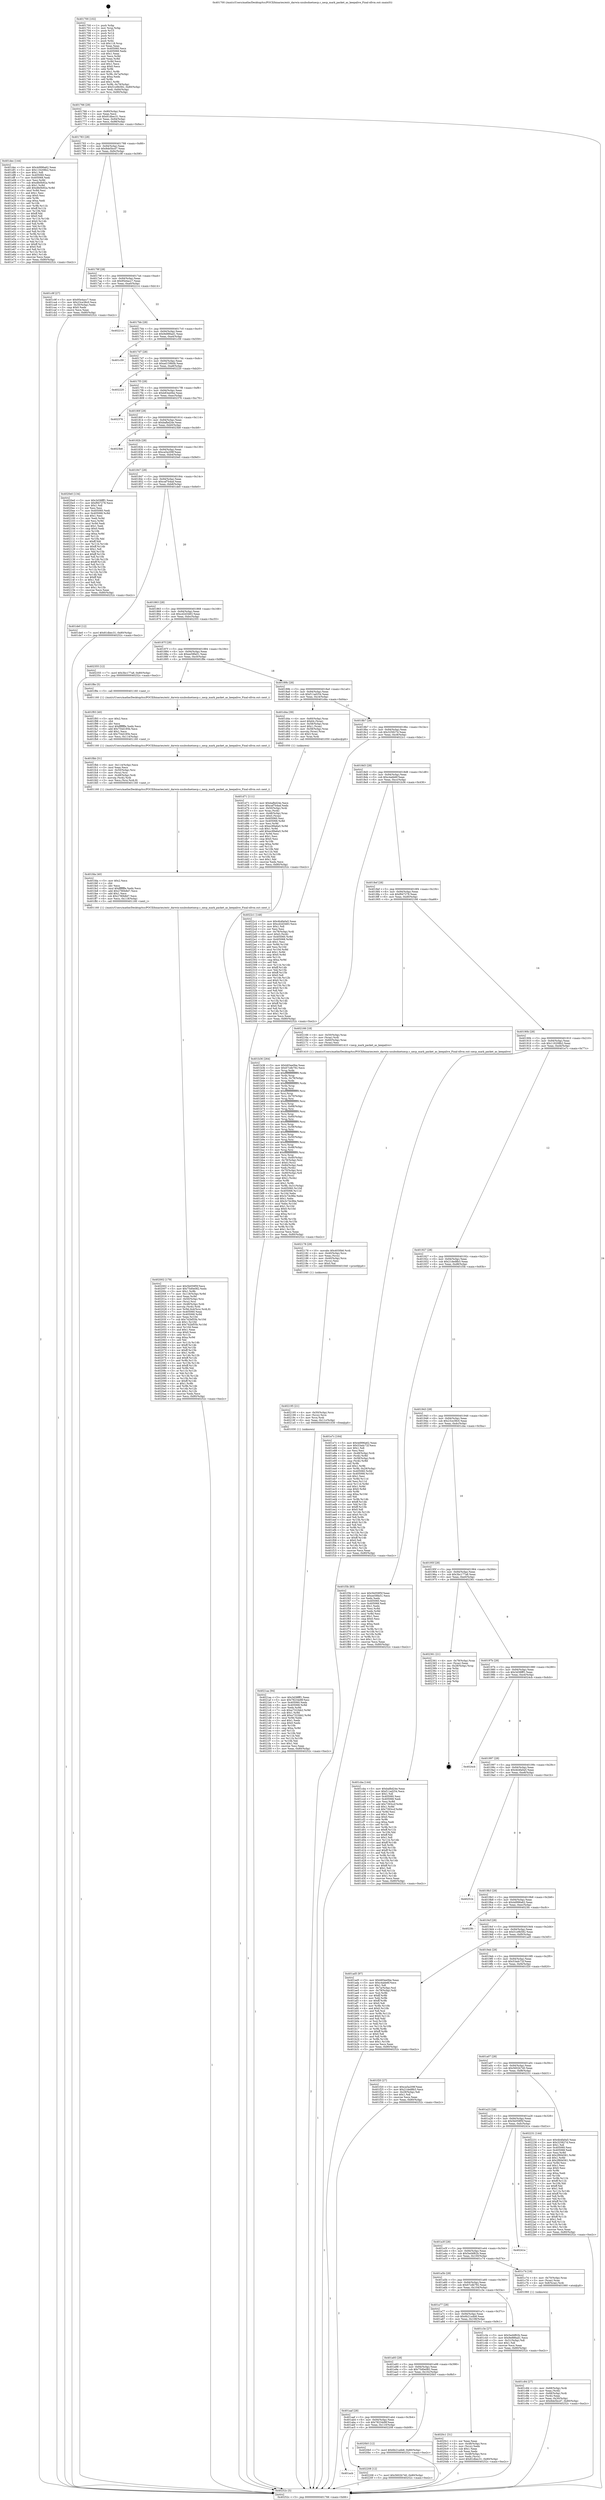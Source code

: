 digraph "0x401700" {
  label = "0x401700 (/mnt/c/Users/mathe/Desktop/tcc/POCII/binaries/extr_darwin-xnubsdnetnecp.c_necp_mark_packet_as_keepalive_Final-ollvm.out::main(0))"
  labelloc = "t"
  node[shape=record]

  Entry [label="",width=0.3,height=0.3,shape=circle,fillcolor=black,style=filled]
  "0x401766" [label="{
     0x401766 [29]\l
     | [instrs]\l
     &nbsp;&nbsp;0x401766 \<+3\>: mov -0x80(%rbp),%eax\l
     &nbsp;&nbsp;0x401769 \<+2\>: mov %eax,%ecx\l
     &nbsp;&nbsp;0x40176b \<+6\>: sub $0x81dbec31,%ecx\l
     &nbsp;&nbsp;0x401771 \<+6\>: mov %eax,-0x94(%rbp)\l
     &nbsp;&nbsp;0x401777 \<+6\>: mov %ecx,-0x98(%rbp)\l
     &nbsp;&nbsp;0x40177d \<+6\>: je 0000000000401dec \<main+0x6ec\>\l
  }"]
  "0x401dec" [label="{
     0x401dec [144]\l
     | [instrs]\l
     &nbsp;&nbsp;0x401dec \<+5\>: mov $0x4d996a62,%eax\l
     &nbsp;&nbsp;0x401df1 \<+5\>: mov $0x116208b2,%ecx\l
     &nbsp;&nbsp;0x401df6 \<+2\>: mov $0x1,%dl\l
     &nbsp;&nbsp;0x401df8 \<+7\>: mov 0x405060,%esi\l
     &nbsp;&nbsp;0x401dff \<+7\>: mov 0x405068,%edi\l
     &nbsp;&nbsp;0x401e06 \<+3\>: mov %esi,%r8d\l
     &nbsp;&nbsp;0x401e09 \<+7\>: sub $0xdfe0b92a,%r8d\l
     &nbsp;&nbsp;0x401e10 \<+4\>: sub $0x1,%r8d\l
     &nbsp;&nbsp;0x401e14 \<+7\>: add $0xdfe0b92a,%r8d\l
     &nbsp;&nbsp;0x401e1b \<+4\>: imul %r8d,%esi\l
     &nbsp;&nbsp;0x401e1f \<+3\>: and $0x1,%esi\l
     &nbsp;&nbsp;0x401e22 \<+3\>: cmp $0x0,%esi\l
     &nbsp;&nbsp;0x401e25 \<+4\>: sete %r9b\l
     &nbsp;&nbsp;0x401e29 \<+3\>: cmp $0xa,%edi\l
     &nbsp;&nbsp;0x401e2c \<+4\>: setl %r10b\l
     &nbsp;&nbsp;0x401e30 \<+3\>: mov %r9b,%r11b\l
     &nbsp;&nbsp;0x401e33 \<+4\>: xor $0xff,%r11b\l
     &nbsp;&nbsp;0x401e37 \<+3\>: mov %r10b,%bl\l
     &nbsp;&nbsp;0x401e3a \<+3\>: xor $0xff,%bl\l
     &nbsp;&nbsp;0x401e3d \<+3\>: xor $0x0,%dl\l
     &nbsp;&nbsp;0x401e40 \<+3\>: mov %r11b,%r14b\l
     &nbsp;&nbsp;0x401e43 \<+4\>: and $0x0,%r14b\l
     &nbsp;&nbsp;0x401e47 \<+3\>: and %dl,%r9b\l
     &nbsp;&nbsp;0x401e4a \<+3\>: mov %bl,%r15b\l
     &nbsp;&nbsp;0x401e4d \<+4\>: and $0x0,%r15b\l
     &nbsp;&nbsp;0x401e51 \<+3\>: and %dl,%r10b\l
     &nbsp;&nbsp;0x401e54 \<+3\>: or %r9b,%r14b\l
     &nbsp;&nbsp;0x401e57 \<+3\>: or %r10b,%r15b\l
     &nbsp;&nbsp;0x401e5a \<+3\>: xor %r15b,%r14b\l
     &nbsp;&nbsp;0x401e5d \<+3\>: or %bl,%r11b\l
     &nbsp;&nbsp;0x401e60 \<+4\>: xor $0xff,%r11b\l
     &nbsp;&nbsp;0x401e64 \<+3\>: or $0x0,%dl\l
     &nbsp;&nbsp;0x401e67 \<+3\>: and %dl,%r11b\l
     &nbsp;&nbsp;0x401e6a \<+3\>: or %r11b,%r14b\l
     &nbsp;&nbsp;0x401e6d \<+4\>: test $0x1,%r14b\l
     &nbsp;&nbsp;0x401e71 \<+3\>: cmovne %ecx,%eax\l
     &nbsp;&nbsp;0x401e74 \<+3\>: mov %eax,-0x80(%rbp)\l
     &nbsp;&nbsp;0x401e77 \<+5\>: jmp 000000000040252c \<main+0xe2c\>\l
  }"]
  "0x401783" [label="{
     0x401783 [28]\l
     | [instrs]\l
     &nbsp;&nbsp;0x401783 \<+5\>: jmp 0000000000401788 \<main+0x88\>\l
     &nbsp;&nbsp;0x401788 \<+6\>: mov -0x94(%rbp),%eax\l
     &nbsp;&nbsp;0x40178e \<+5\>: sub $0x8de5bcd7,%eax\l
     &nbsp;&nbsp;0x401793 \<+6\>: mov %eax,-0x9c(%rbp)\l
     &nbsp;&nbsp;0x401799 \<+6\>: je 0000000000401c9f \<main+0x59f\>\l
  }"]
  Exit [label="",width=0.3,height=0.3,shape=circle,fillcolor=black,style=filled,peripheries=2]
  "0x401c9f" [label="{
     0x401c9f [27]\l
     | [instrs]\l
     &nbsp;&nbsp;0x401c9f \<+5\>: mov $0x95e4acc7,%eax\l
     &nbsp;&nbsp;0x401ca4 \<+5\>: mov $0x23ce38c0,%ecx\l
     &nbsp;&nbsp;0x401ca9 \<+3\>: mov -0x30(%rbp),%edx\l
     &nbsp;&nbsp;0x401cac \<+3\>: cmp $0x0,%edx\l
     &nbsp;&nbsp;0x401caf \<+3\>: cmove %ecx,%eax\l
     &nbsp;&nbsp;0x401cb2 \<+3\>: mov %eax,-0x80(%rbp)\l
     &nbsp;&nbsp;0x401cb5 \<+5\>: jmp 000000000040252c \<main+0xe2c\>\l
  }"]
  "0x40179f" [label="{
     0x40179f [28]\l
     | [instrs]\l
     &nbsp;&nbsp;0x40179f \<+5\>: jmp 00000000004017a4 \<main+0xa4\>\l
     &nbsp;&nbsp;0x4017a4 \<+6\>: mov -0x94(%rbp),%eax\l
     &nbsp;&nbsp;0x4017aa \<+5\>: sub $0x95e4acc7,%eax\l
     &nbsp;&nbsp;0x4017af \<+6\>: mov %eax,-0xa0(%rbp)\l
     &nbsp;&nbsp;0x4017b5 \<+6\>: je 0000000000402214 \<main+0xb14\>\l
  }"]
  "0x401acb" [label="{
     0x401acb\l
  }", style=dashed]
  "0x402214" [label="{
     0x402214\l
  }", style=dashed]
  "0x4017bb" [label="{
     0x4017bb [28]\l
     | [instrs]\l
     &nbsp;&nbsp;0x4017bb \<+5\>: jmp 00000000004017c0 \<main+0xc0\>\l
     &nbsp;&nbsp;0x4017c0 \<+6\>: mov -0x94(%rbp),%eax\l
     &nbsp;&nbsp;0x4017c6 \<+5\>: sub $0x9e886ad1,%eax\l
     &nbsp;&nbsp;0x4017cb \<+6\>: mov %eax,-0xa4(%rbp)\l
     &nbsp;&nbsp;0x4017d1 \<+6\>: je 0000000000401c59 \<main+0x559\>\l
  }"]
  "0x402208" [label="{
     0x402208 [12]\l
     | [instrs]\l
     &nbsp;&nbsp;0x402208 \<+7\>: movl $0x5602b740,-0x80(%rbp)\l
     &nbsp;&nbsp;0x40220f \<+5\>: jmp 000000000040252c \<main+0xe2c\>\l
  }"]
  "0x401c59" [label="{
     0x401c59\l
  }", style=dashed]
  "0x4017d7" [label="{
     0x4017d7 [28]\l
     | [instrs]\l
     &nbsp;&nbsp;0x4017d7 \<+5\>: jmp 00000000004017dc \<main+0xdc\>\l
     &nbsp;&nbsp;0x4017dc \<+6\>: mov -0x94(%rbp),%eax\l
     &nbsp;&nbsp;0x4017e2 \<+5\>: sub $0xad159b0b,%eax\l
     &nbsp;&nbsp;0x4017e7 \<+6\>: mov %eax,-0xa8(%rbp)\l
     &nbsp;&nbsp;0x4017ed \<+6\>: je 0000000000402220 \<main+0xb20\>\l
  }"]
  "0x4021aa" [label="{
     0x4021aa [94]\l
     | [instrs]\l
     &nbsp;&nbsp;0x4021aa \<+5\>: mov $0x3d38fff1,%eax\l
     &nbsp;&nbsp;0x4021af \<+5\>: mov $0x78234d9f,%esi\l
     &nbsp;&nbsp;0x4021b4 \<+7\>: mov 0x405060,%edx\l
     &nbsp;&nbsp;0x4021bb \<+8\>: mov 0x405068,%r8d\l
     &nbsp;&nbsp;0x4021c3 \<+3\>: mov %edx,%r9d\l
     &nbsp;&nbsp;0x4021c6 \<+7\>: sub $0xa7322bb2,%r9d\l
     &nbsp;&nbsp;0x4021cd \<+4\>: sub $0x1,%r9d\l
     &nbsp;&nbsp;0x4021d1 \<+7\>: add $0xa7322bb2,%r9d\l
     &nbsp;&nbsp;0x4021d8 \<+4\>: imul %r9d,%edx\l
     &nbsp;&nbsp;0x4021dc \<+3\>: and $0x1,%edx\l
     &nbsp;&nbsp;0x4021df \<+3\>: cmp $0x0,%edx\l
     &nbsp;&nbsp;0x4021e2 \<+4\>: sete %r10b\l
     &nbsp;&nbsp;0x4021e6 \<+4\>: cmp $0xa,%r8d\l
     &nbsp;&nbsp;0x4021ea \<+4\>: setl %r11b\l
     &nbsp;&nbsp;0x4021ee \<+3\>: mov %r10b,%bl\l
     &nbsp;&nbsp;0x4021f1 \<+3\>: and %r11b,%bl\l
     &nbsp;&nbsp;0x4021f4 \<+3\>: xor %r11b,%r10b\l
     &nbsp;&nbsp;0x4021f7 \<+3\>: or %r10b,%bl\l
     &nbsp;&nbsp;0x4021fa \<+3\>: test $0x1,%bl\l
     &nbsp;&nbsp;0x4021fd \<+3\>: cmovne %esi,%eax\l
     &nbsp;&nbsp;0x402200 \<+3\>: mov %eax,-0x80(%rbp)\l
     &nbsp;&nbsp;0x402203 \<+5\>: jmp 000000000040252c \<main+0xe2c\>\l
  }"]
  "0x402220" [label="{
     0x402220\l
  }", style=dashed]
  "0x4017f3" [label="{
     0x4017f3 [28]\l
     | [instrs]\l
     &nbsp;&nbsp;0x4017f3 \<+5\>: jmp 00000000004017f8 \<main+0xf8\>\l
     &nbsp;&nbsp;0x4017f8 \<+6\>: mov -0x94(%rbp),%eax\l
     &nbsp;&nbsp;0x4017fe \<+5\>: sub $0xb83ee0be,%eax\l
     &nbsp;&nbsp;0x401803 \<+6\>: mov %eax,-0xac(%rbp)\l
     &nbsp;&nbsp;0x401809 \<+6\>: je 0000000000402376 \<main+0xc76\>\l
  }"]
  "0x402195" [label="{
     0x402195 [21]\l
     | [instrs]\l
     &nbsp;&nbsp;0x402195 \<+4\>: mov -0x50(%rbp),%rcx\l
     &nbsp;&nbsp;0x402199 \<+3\>: mov (%rcx),%rcx\l
     &nbsp;&nbsp;0x40219c \<+3\>: mov %rcx,%rdi\l
     &nbsp;&nbsp;0x40219f \<+6\>: mov %eax,-0x11c(%rbp)\l
     &nbsp;&nbsp;0x4021a5 \<+5\>: call 0000000000401030 \<free@plt\>\l
     | [calls]\l
     &nbsp;&nbsp;0x401030 \{1\} (unknown)\l
  }"]
  "0x402376" [label="{
     0x402376\l
  }", style=dashed]
  "0x40180f" [label="{
     0x40180f [28]\l
     | [instrs]\l
     &nbsp;&nbsp;0x40180f \<+5\>: jmp 0000000000401814 \<main+0x114\>\l
     &nbsp;&nbsp;0x401814 \<+6\>: mov -0x94(%rbp),%eax\l
     &nbsp;&nbsp;0x40181a \<+5\>: sub $0xbafbd24e,%eax\l
     &nbsp;&nbsp;0x40181f \<+6\>: mov %eax,-0xb0(%rbp)\l
     &nbsp;&nbsp;0x401825 \<+6\>: je 00000000004023b8 \<main+0xcb8\>\l
  }"]
  "0x402178" [label="{
     0x402178 [29]\l
     | [instrs]\l
     &nbsp;&nbsp;0x402178 \<+10\>: movabs $0x4030b6,%rdi\l
     &nbsp;&nbsp;0x402182 \<+4\>: mov -0x40(%rbp),%rcx\l
     &nbsp;&nbsp;0x402186 \<+2\>: mov %eax,(%rcx)\l
     &nbsp;&nbsp;0x402188 \<+4\>: mov -0x40(%rbp),%rcx\l
     &nbsp;&nbsp;0x40218c \<+2\>: mov (%rcx),%esi\l
     &nbsp;&nbsp;0x40218e \<+2\>: mov $0x0,%al\l
     &nbsp;&nbsp;0x402190 \<+5\>: call 0000000000401040 \<printf@plt\>\l
     | [calls]\l
     &nbsp;&nbsp;0x401040 \{1\} (unknown)\l
  }"]
  "0x4023b8" [label="{
     0x4023b8\l
  }", style=dashed]
  "0x40182b" [label="{
     0x40182b [28]\l
     | [instrs]\l
     &nbsp;&nbsp;0x40182b \<+5\>: jmp 0000000000401830 \<main+0x130\>\l
     &nbsp;&nbsp;0x401830 \<+6\>: mov -0x94(%rbp),%eax\l
     &nbsp;&nbsp;0x401836 \<+5\>: sub $0xca5a209f,%eax\l
     &nbsp;&nbsp;0x40183b \<+6\>: mov %eax,-0xb4(%rbp)\l
     &nbsp;&nbsp;0x401841 \<+6\>: je 00000000004020e0 \<main+0x9e0\>\l
  }"]
  "0x401aaf" [label="{
     0x401aaf [28]\l
     | [instrs]\l
     &nbsp;&nbsp;0x401aaf \<+5\>: jmp 0000000000401ab4 \<main+0x3b4\>\l
     &nbsp;&nbsp;0x401ab4 \<+6\>: mov -0x94(%rbp),%eax\l
     &nbsp;&nbsp;0x401aba \<+5\>: sub $0x78234d9f,%eax\l
     &nbsp;&nbsp;0x401abf \<+6\>: mov %eax,-0x110(%rbp)\l
     &nbsp;&nbsp;0x401ac5 \<+6\>: je 0000000000402208 \<main+0xb08\>\l
  }"]
  "0x4020e0" [label="{
     0x4020e0 [134]\l
     | [instrs]\l
     &nbsp;&nbsp;0x4020e0 \<+5\>: mov $0x3d38fff1,%eax\l
     &nbsp;&nbsp;0x4020e5 \<+5\>: mov $0xf947278,%ecx\l
     &nbsp;&nbsp;0x4020ea \<+2\>: mov $0x1,%dl\l
     &nbsp;&nbsp;0x4020ec \<+2\>: xor %esi,%esi\l
     &nbsp;&nbsp;0x4020ee \<+7\>: mov 0x405060,%edi\l
     &nbsp;&nbsp;0x4020f5 \<+8\>: mov 0x405068,%r8d\l
     &nbsp;&nbsp;0x4020fd \<+3\>: sub $0x1,%esi\l
     &nbsp;&nbsp;0x402100 \<+3\>: mov %edi,%r9d\l
     &nbsp;&nbsp;0x402103 \<+3\>: add %esi,%r9d\l
     &nbsp;&nbsp;0x402106 \<+4\>: imul %r9d,%edi\l
     &nbsp;&nbsp;0x40210a \<+3\>: and $0x1,%edi\l
     &nbsp;&nbsp;0x40210d \<+3\>: cmp $0x0,%edi\l
     &nbsp;&nbsp;0x402110 \<+4\>: sete %r10b\l
     &nbsp;&nbsp;0x402114 \<+4\>: cmp $0xa,%r8d\l
     &nbsp;&nbsp;0x402118 \<+4\>: setl %r11b\l
     &nbsp;&nbsp;0x40211c \<+3\>: mov %r10b,%bl\l
     &nbsp;&nbsp;0x40211f \<+3\>: xor $0xff,%bl\l
     &nbsp;&nbsp;0x402122 \<+3\>: mov %r11b,%r14b\l
     &nbsp;&nbsp;0x402125 \<+4\>: xor $0xff,%r14b\l
     &nbsp;&nbsp;0x402129 \<+3\>: xor $0x1,%dl\l
     &nbsp;&nbsp;0x40212c \<+3\>: mov %bl,%r15b\l
     &nbsp;&nbsp;0x40212f \<+4\>: and $0xff,%r15b\l
     &nbsp;&nbsp;0x402133 \<+3\>: and %dl,%r10b\l
     &nbsp;&nbsp;0x402136 \<+3\>: mov %r14b,%r12b\l
     &nbsp;&nbsp;0x402139 \<+4\>: and $0xff,%r12b\l
     &nbsp;&nbsp;0x40213d \<+3\>: and %dl,%r11b\l
     &nbsp;&nbsp;0x402140 \<+3\>: or %r10b,%r15b\l
     &nbsp;&nbsp;0x402143 \<+3\>: or %r11b,%r12b\l
     &nbsp;&nbsp;0x402146 \<+3\>: xor %r12b,%r15b\l
     &nbsp;&nbsp;0x402149 \<+3\>: or %r14b,%bl\l
     &nbsp;&nbsp;0x40214c \<+3\>: xor $0xff,%bl\l
     &nbsp;&nbsp;0x40214f \<+3\>: or $0x1,%dl\l
     &nbsp;&nbsp;0x402152 \<+2\>: and %dl,%bl\l
     &nbsp;&nbsp;0x402154 \<+3\>: or %bl,%r15b\l
     &nbsp;&nbsp;0x402157 \<+4\>: test $0x1,%r15b\l
     &nbsp;&nbsp;0x40215b \<+3\>: cmovne %ecx,%eax\l
     &nbsp;&nbsp;0x40215e \<+3\>: mov %eax,-0x80(%rbp)\l
     &nbsp;&nbsp;0x402161 \<+5\>: jmp 000000000040252c \<main+0xe2c\>\l
  }"]
  "0x401847" [label="{
     0x401847 [28]\l
     | [instrs]\l
     &nbsp;&nbsp;0x401847 \<+5\>: jmp 000000000040184c \<main+0x14c\>\l
     &nbsp;&nbsp;0x40184c \<+6\>: mov -0x94(%rbp),%eax\l
     &nbsp;&nbsp;0x401852 \<+5\>: sub $0xcaf7b4ad,%eax\l
     &nbsp;&nbsp;0x401857 \<+6\>: mov %eax,-0xb8(%rbp)\l
     &nbsp;&nbsp;0x40185d \<+6\>: je 0000000000401de0 \<main+0x6e0\>\l
  }"]
  "0x4020b5" [label="{
     0x4020b5 [12]\l
     | [instrs]\l
     &nbsp;&nbsp;0x4020b5 \<+7\>: movl $0x6b21a4b8,-0x80(%rbp)\l
     &nbsp;&nbsp;0x4020bc \<+5\>: jmp 000000000040252c \<main+0xe2c\>\l
  }"]
  "0x401de0" [label="{
     0x401de0 [12]\l
     | [instrs]\l
     &nbsp;&nbsp;0x401de0 \<+7\>: movl $0x81dbec31,-0x80(%rbp)\l
     &nbsp;&nbsp;0x401de7 \<+5\>: jmp 000000000040252c \<main+0xe2c\>\l
  }"]
  "0x401863" [label="{
     0x401863 [28]\l
     | [instrs]\l
     &nbsp;&nbsp;0x401863 \<+5\>: jmp 0000000000401868 \<main+0x168\>\l
     &nbsp;&nbsp;0x401868 \<+6\>: mov -0x94(%rbp),%eax\l
     &nbsp;&nbsp;0x40186e \<+5\>: sub $0xcd2d3483,%eax\l
     &nbsp;&nbsp;0x401873 \<+6\>: mov %eax,-0xbc(%rbp)\l
     &nbsp;&nbsp;0x401879 \<+6\>: je 0000000000402355 \<main+0xc55\>\l
  }"]
  "0x401a93" [label="{
     0x401a93 [28]\l
     | [instrs]\l
     &nbsp;&nbsp;0x401a93 \<+5\>: jmp 0000000000401a98 \<main+0x398\>\l
     &nbsp;&nbsp;0x401a98 \<+6\>: mov -0x94(%rbp),%eax\l
     &nbsp;&nbsp;0x401a9e \<+5\>: sub $0x75d0e082,%eax\l
     &nbsp;&nbsp;0x401aa3 \<+6\>: mov %eax,-0x10c(%rbp)\l
     &nbsp;&nbsp;0x401aa9 \<+6\>: je 00000000004020b5 \<main+0x9b5\>\l
  }"]
  "0x402355" [label="{
     0x402355 [12]\l
     | [instrs]\l
     &nbsp;&nbsp;0x402355 \<+7\>: movl $0x3bc177a8,-0x80(%rbp)\l
     &nbsp;&nbsp;0x40235c \<+5\>: jmp 000000000040252c \<main+0xe2c\>\l
  }"]
  "0x40187f" [label="{
     0x40187f [28]\l
     | [instrs]\l
     &nbsp;&nbsp;0x40187f \<+5\>: jmp 0000000000401884 \<main+0x184\>\l
     &nbsp;&nbsp;0x401884 \<+6\>: mov -0x94(%rbp),%eax\l
     &nbsp;&nbsp;0x40188a \<+5\>: sub $0xee58fa51,%eax\l
     &nbsp;&nbsp;0x40188f \<+6\>: mov %eax,-0xc0(%rbp)\l
     &nbsp;&nbsp;0x401895 \<+6\>: je 0000000000401f8e \<main+0x88e\>\l
  }"]
  "0x4020c1" [label="{
     0x4020c1 [31]\l
     | [instrs]\l
     &nbsp;&nbsp;0x4020c1 \<+2\>: xor %eax,%eax\l
     &nbsp;&nbsp;0x4020c3 \<+4\>: mov -0x48(%rbp),%rcx\l
     &nbsp;&nbsp;0x4020c7 \<+2\>: mov (%rcx),%edx\l
     &nbsp;&nbsp;0x4020c9 \<+3\>: sub $0x1,%eax\l
     &nbsp;&nbsp;0x4020cc \<+2\>: sub %eax,%edx\l
     &nbsp;&nbsp;0x4020ce \<+4\>: mov -0x48(%rbp),%rcx\l
     &nbsp;&nbsp;0x4020d2 \<+2\>: mov %edx,(%rcx)\l
     &nbsp;&nbsp;0x4020d4 \<+7\>: movl $0x81dbec31,-0x80(%rbp)\l
     &nbsp;&nbsp;0x4020db \<+5\>: jmp 000000000040252c \<main+0xe2c\>\l
  }"]
  "0x401f8e" [label="{
     0x401f8e [5]\l
     | [instrs]\l
     &nbsp;&nbsp;0x401f8e \<+5\>: call 0000000000401160 \<next_i\>\l
     | [calls]\l
     &nbsp;&nbsp;0x401160 \{1\} (/mnt/c/Users/mathe/Desktop/tcc/POCII/binaries/extr_darwin-xnubsdnetnecp.c_necp_mark_packet_as_keepalive_Final-ollvm.out::next_i)\l
  }"]
  "0x40189b" [label="{
     0x40189b [28]\l
     | [instrs]\l
     &nbsp;&nbsp;0x40189b \<+5\>: jmp 00000000004018a0 \<main+0x1a0\>\l
     &nbsp;&nbsp;0x4018a0 \<+6\>: mov -0x94(%rbp),%eax\l
     &nbsp;&nbsp;0x4018a6 \<+5\>: sub $0xf11ad254,%eax\l
     &nbsp;&nbsp;0x4018ab \<+6\>: mov %eax,-0xc4(%rbp)\l
     &nbsp;&nbsp;0x4018b1 \<+6\>: je 0000000000401d4a \<main+0x64a\>\l
  }"]
  "0x402002" [label="{
     0x402002 [179]\l
     | [instrs]\l
     &nbsp;&nbsp;0x402002 \<+5\>: mov $0x5b059f5f,%ecx\l
     &nbsp;&nbsp;0x402007 \<+5\>: mov $0x75d0e082,%edx\l
     &nbsp;&nbsp;0x40200c \<+3\>: mov $0x1,%r8b\l
     &nbsp;&nbsp;0x40200f \<+7\>: mov -0x118(%rbp),%r9d\l
     &nbsp;&nbsp;0x402016 \<+4\>: imul %eax,%r9d\l
     &nbsp;&nbsp;0x40201a \<+4\>: mov -0x50(%rbp),%rsi\l
     &nbsp;&nbsp;0x40201e \<+3\>: mov (%rsi),%rsi\l
     &nbsp;&nbsp;0x402021 \<+4\>: mov -0x48(%rbp),%rdi\l
     &nbsp;&nbsp;0x402025 \<+3\>: movslq (%rdi),%rdi\l
     &nbsp;&nbsp;0x402028 \<+5\>: mov %r9d,0x4(%rsi,%rdi,8)\l
     &nbsp;&nbsp;0x40202d \<+7\>: mov 0x405060,%eax\l
     &nbsp;&nbsp;0x402034 \<+8\>: mov 0x405068,%r9d\l
     &nbsp;&nbsp;0x40203c \<+3\>: mov %eax,%r10d\l
     &nbsp;&nbsp;0x40203f \<+7\>: sub $0x742bf55b,%r10d\l
     &nbsp;&nbsp;0x402046 \<+4\>: sub $0x1,%r10d\l
     &nbsp;&nbsp;0x40204a \<+7\>: add $0x742bf55b,%r10d\l
     &nbsp;&nbsp;0x402051 \<+4\>: imul %r10d,%eax\l
     &nbsp;&nbsp;0x402055 \<+3\>: and $0x1,%eax\l
     &nbsp;&nbsp;0x402058 \<+3\>: cmp $0x0,%eax\l
     &nbsp;&nbsp;0x40205b \<+4\>: sete %r11b\l
     &nbsp;&nbsp;0x40205f \<+4\>: cmp $0xa,%r9d\l
     &nbsp;&nbsp;0x402063 \<+3\>: setl %bl\l
     &nbsp;&nbsp;0x402066 \<+3\>: mov %r11b,%r14b\l
     &nbsp;&nbsp;0x402069 \<+4\>: xor $0xff,%r14b\l
     &nbsp;&nbsp;0x40206d \<+3\>: mov %bl,%r15b\l
     &nbsp;&nbsp;0x402070 \<+4\>: xor $0xff,%r15b\l
     &nbsp;&nbsp;0x402074 \<+4\>: xor $0x1,%r8b\l
     &nbsp;&nbsp;0x402078 \<+3\>: mov %r14b,%r12b\l
     &nbsp;&nbsp;0x40207b \<+4\>: and $0xff,%r12b\l
     &nbsp;&nbsp;0x40207f \<+3\>: and %r8b,%r11b\l
     &nbsp;&nbsp;0x402082 \<+3\>: mov %r15b,%r13b\l
     &nbsp;&nbsp;0x402085 \<+4\>: and $0xff,%r13b\l
     &nbsp;&nbsp;0x402089 \<+3\>: and %r8b,%bl\l
     &nbsp;&nbsp;0x40208c \<+3\>: or %r11b,%r12b\l
     &nbsp;&nbsp;0x40208f \<+3\>: or %bl,%r13b\l
     &nbsp;&nbsp;0x402092 \<+3\>: xor %r13b,%r12b\l
     &nbsp;&nbsp;0x402095 \<+3\>: or %r15b,%r14b\l
     &nbsp;&nbsp;0x402098 \<+4\>: xor $0xff,%r14b\l
     &nbsp;&nbsp;0x40209c \<+4\>: or $0x1,%r8b\l
     &nbsp;&nbsp;0x4020a0 \<+3\>: and %r8b,%r14b\l
     &nbsp;&nbsp;0x4020a3 \<+3\>: or %r14b,%r12b\l
     &nbsp;&nbsp;0x4020a6 \<+4\>: test $0x1,%r12b\l
     &nbsp;&nbsp;0x4020aa \<+3\>: cmovne %edx,%ecx\l
     &nbsp;&nbsp;0x4020ad \<+3\>: mov %ecx,-0x80(%rbp)\l
     &nbsp;&nbsp;0x4020b0 \<+5\>: jmp 000000000040252c \<main+0xe2c\>\l
  }"]
  "0x401d4a" [label="{
     0x401d4a [39]\l
     | [instrs]\l
     &nbsp;&nbsp;0x401d4a \<+4\>: mov -0x60(%rbp),%rax\l
     &nbsp;&nbsp;0x401d4e \<+6\>: movl $0x64,(%rax)\l
     &nbsp;&nbsp;0x401d54 \<+4\>: mov -0x58(%rbp),%rax\l
     &nbsp;&nbsp;0x401d58 \<+6\>: movl $0x1,(%rax)\l
     &nbsp;&nbsp;0x401d5e \<+4\>: mov -0x58(%rbp),%rax\l
     &nbsp;&nbsp;0x401d62 \<+3\>: movslq (%rax),%rax\l
     &nbsp;&nbsp;0x401d65 \<+4\>: shl $0x3,%rax\l
     &nbsp;&nbsp;0x401d69 \<+3\>: mov %rax,%rdi\l
     &nbsp;&nbsp;0x401d6c \<+5\>: call 0000000000401050 \<malloc@plt\>\l
     | [calls]\l
     &nbsp;&nbsp;0x401050 \{1\} (unknown)\l
  }"]
  "0x4018b7" [label="{
     0x4018b7 [28]\l
     | [instrs]\l
     &nbsp;&nbsp;0x4018b7 \<+5\>: jmp 00000000004018bc \<main+0x1bc\>\l
     &nbsp;&nbsp;0x4018bc \<+6\>: mov -0x94(%rbp),%eax\l
     &nbsp;&nbsp;0x4018c2 \<+5\>: sub $0x325827d,%eax\l
     &nbsp;&nbsp;0x4018c7 \<+6\>: mov %eax,-0xc8(%rbp)\l
     &nbsp;&nbsp;0x4018cd \<+6\>: je 00000000004022c1 \<main+0xbc1\>\l
  }"]
  "0x401fda" [label="{
     0x401fda [40]\l
     | [instrs]\l
     &nbsp;&nbsp;0x401fda \<+5\>: mov $0x2,%ecx\l
     &nbsp;&nbsp;0x401fdf \<+1\>: cltd\l
     &nbsp;&nbsp;0x401fe0 \<+2\>: idiv %ecx\l
     &nbsp;&nbsp;0x401fe2 \<+6\>: imul $0xfffffffe,%edx,%ecx\l
     &nbsp;&nbsp;0x401fe8 \<+6\>: add $0x2780b8d7,%ecx\l
     &nbsp;&nbsp;0x401fee \<+3\>: add $0x1,%ecx\l
     &nbsp;&nbsp;0x401ff1 \<+6\>: sub $0x2780b8d7,%ecx\l
     &nbsp;&nbsp;0x401ff7 \<+6\>: mov %ecx,-0x118(%rbp)\l
     &nbsp;&nbsp;0x401ffd \<+5\>: call 0000000000401160 \<next_i\>\l
     | [calls]\l
     &nbsp;&nbsp;0x401160 \{1\} (/mnt/c/Users/mathe/Desktop/tcc/POCII/binaries/extr_darwin-xnubsdnetnecp.c_necp_mark_packet_as_keepalive_Final-ollvm.out::next_i)\l
  }"]
  "0x4022c1" [label="{
     0x4022c1 [148]\l
     | [instrs]\l
     &nbsp;&nbsp;0x4022c1 \<+5\>: mov $0x4b4fa0a5,%eax\l
     &nbsp;&nbsp;0x4022c6 \<+5\>: mov $0xcd2d3483,%ecx\l
     &nbsp;&nbsp;0x4022cb \<+2\>: mov $0x1,%dl\l
     &nbsp;&nbsp;0x4022cd \<+2\>: xor %esi,%esi\l
     &nbsp;&nbsp;0x4022cf \<+4\>: mov -0x78(%rbp),%rdi\l
     &nbsp;&nbsp;0x4022d3 \<+6\>: movl $0x0,(%rdi)\l
     &nbsp;&nbsp;0x4022d9 \<+8\>: mov 0x405060,%r8d\l
     &nbsp;&nbsp;0x4022e1 \<+8\>: mov 0x405068,%r9d\l
     &nbsp;&nbsp;0x4022e9 \<+3\>: sub $0x1,%esi\l
     &nbsp;&nbsp;0x4022ec \<+3\>: mov %r8d,%r10d\l
     &nbsp;&nbsp;0x4022ef \<+3\>: add %esi,%r10d\l
     &nbsp;&nbsp;0x4022f2 \<+4\>: imul %r10d,%r8d\l
     &nbsp;&nbsp;0x4022f6 \<+4\>: and $0x1,%r8d\l
     &nbsp;&nbsp;0x4022fa \<+4\>: cmp $0x0,%r8d\l
     &nbsp;&nbsp;0x4022fe \<+4\>: sete %r11b\l
     &nbsp;&nbsp;0x402302 \<+4\>: cmp $0xa,%r9d\l
     &nbsp;&nbsp;0x402306 \<+3\>: setl %bl\l
     &nbsp;&nbsp;0x402309 \<+3\>: mov %r11b,%r14b\l
     &nbsp;&nbsp;0x40230c \<+4\>: xor $0xff,%r14b\l
     &nbsp;&nbsp;0x402310 \<+3\>: mov %bl,%r15b\l
     &nbsp;&nbsp;0x402313 \<+4\>: xor $0xff,%r15b\l
     &nbsp;&nbsp;0x402317 \<+3\>: xor $0x0,%dl\l
     &nbsp;&nbsp;0x40231a \<+3\>: mov %r14b,%r12b\l
     &nbsp;&nbsp;0x40231d \<+4\>: and $0x0,%r12b\l
     &nbsp;&nbsp;0x402321 \<+3\>: and %dl,%r11b\l
     &nbsp;&nbsp;0x402324 \<+3\>: mov %r15b,%r13b\l
     &nbsp;&nbsp;0x402327 \<+4\>: and $0x0,%r13b\l
     &nbsp;&nbsp;0x40232b \<+2\>: and %dl,%bl\l
     &nbsp;&nbsp;0x40232d \<+3\>: or %r11b,%r12b\l
     &nbsp;&nbsp;0x402330 \<+3\>: or %bl,%r13b\l
     &nbsp;&nbsp;0x402333 \<+3\>: xor %r13b,%r12b\l
     &nbsp;&nbsp;0x402336 \<+3\>: or %r15b,%r14b\l
     &nbsp;&nbsp;0x402339 \<+4\>: xor $0xff,%r14b\l
     &nbsp;&nbsp;0x40233d \<+3\>: or $0x0,%dl\l
     &nbsp;&nbsp;0x402340 \<+3\>: and %dl,%r14b\l
     &nbsp;&nbsp;0x402343 \<+3\>: or %r14b,%r12b\l
     &nbsp;&nbsp;0x402346 \<+4\>: test $0x1,%r12b\l
     &nbsp;&nbsp;0x40234a \<+3\>: cmovne %ecx,%eax\l
     &nbsp;&nbsp;0x40234d \<+3\>: mov %eax,-0x80(%rbp)\l
     &nbsp;&nbsp;0x402350 \<+5\>: jmp 000000000040252c \<main+0xe2c\>\l
  }"]
  "0x4018d3" [label="{
     0x4018d3 [28]\l
     | [instrs]\l
     &nbsp;&nbsp;0x4018d3 \<+5\>: jmp 00000000004018d8 \<main+0x1d8\>\l
     &nbsp;&nbsp;0x4018d8 \<+6\>: mov -0x94(%rbp),%eax\l
     &nbsp;&nbsp;0x4018de \<+5\>: sub $0xc4abb6f,%eax\l
     &nbsp;&nbsp;0x4018e3 \<+6\>: mov %eax,-0xcc(%rbp)\l
     &nbsp;&nbsp;0x4018e9 \<+6\>: je 0000000000401b36 \<main+0x436\>\l
  }"]
  "0x401fbb" [label="{
     0x401fbb [31]\l
     | [instrs]\l
     &nbsp;&nbsp;0x401fbb \<+6\>: mov -0x114(%rbp),%ecx\l
     &nbsp;&nbsp;0x401fc1 \<+3\>: imul %eax,%ecx\l
     &nbsp;&nbsp;0x401fc4 \<+4\>: mov -0x50(%rbp),%rsi\l
     &nbsp;&nbsp;0x401fc8 \<+3\>: mov (%rsi),%rsi\l
     &nbsp;&nbsp;0x401fcb \<+4\>: mov -0x48(%rbp),%rdi\l
     &nbsp;&nbsp;0x401fcf \<+3\>: movslq (%rdi),%rdi\l
     &nbsp;&nbsp;0x401fd2 \<+3\>: mov %ecx,(%rsi,%rdi,8)\l
     &nbsp;&nbsp;0x401fd5 \<+5\>: call 0000000000401160 \<next_i\>\l
     | [calls]\l
     &nbsp;&nbsp;0x401160 \{1\} (/mnt/c/Users/mathe/Desktop/tcc/POCII/binaries/extr_darwin-xnubsdnetnecp.c_necp_mark_packet_as_keepalive_Final-ollvm.out::next_i)\l
  }"]
  "0x401b36" [label="{
     0x401b36 [264]\l
     | [instrs]\l
     &nbsp;&nbsp;0x401b36 \<+5\>: mov $0xb83ee0be,%eax\l
     &nbsp;&nbsp;0x401b3b \<+5\>: mov $0x67cdb792,%ecx\l
     &nbsp;&nbsp;0x401b40 \<+3\>: mov %rsp,%rdx\l
     &nbsp;&nbsp;0x401b43 \<+4\>: add $0xfffffffffffffff0,%rdx\l
     &nbsp;&nbsp;0x401b47 \<+3\>: mov %rdx,%rsp\l
     &nbsp;&nbsp;0x401b4a \<+4\>: mov %rdx,-0x78(%rbp)\l
     &nbsp;&nbsp;0x401b4e \<+3\>: mov %rsp,%rdx\l
     &nbsp;&nbsp;0x401b51 \<+4\>: add $0xfffffffffffffff0,%rdx\l
     &nbsp;&nbsp;0x401b55 \<+3\>: mov %rdx,%rsp\l
     &nbsp;&nbsp;0x401b58 \<+3\>: mov %rsp,%rsi\l
     &nbsp;&nbsp;0x401b5b \<+4\>: add $0xfffffffffffffff0,%rsi\l
     &nbsp;&nbsp;0x401b5f \<+3\>: mov %rsi,%rsp\l
     &nbsp;&nbsp;0x401b62 \<+4\>: mov %rsi,-0x70(%rbp)\l
     &nbsp;&nbsp;0x401b66 \<+3\>: mov %rsp,%rsi\l
     &nbsp;&nbsp;0x401b69 \<+4\>: add $0xfffffffffffffff0,%rsi\l
     &nbsp;&nbsp;0x401b6d \<+3\>: mov %rsi,%rsp\l
     &nbsp;&nbsp;0x401b70 \<+4\>: mov %rsi,-0x68(%rbp)\l
     &nbsp;&nbsp;0x401b74 \<+3\>: mov %rsp,%rsi\l
     &nbsp;&nbsp;0x401b77 \<+4\>: add $0xfffffffffffffff0,%rsi\l
     &nbsp;&nbsp;0x401b7b \<+3\>: mov %rsi,%rsp\l
     &nbsp;&nbsp;0x401b7e \<+4\>: mov %rsi,-0x60(%rbp)\l
     &nbsp;&nbsp;0x401b82 \<+3\>: mov %rsp,%rsi\l
     &nbsp;&nbsp;0x401b85 \<+4\>: add $0xfffffffffffffff0,%rsi\l
     &nbsp;&nbsp;0x401b89 \<+3\>: mov %rsi,%rsp\l
     &nbsp;&nbsp;0x401b8c \<+4\>: mov %rsi,-0x58(%rbp)\l
     &nbsp;&nbsp;0x401b90 \<+3\>: mov %rsp,%rsi\l
     &nbsp;&nbsp;0x401b93 \<+4\>: add $0xfffffffffffffff0,%rsi\l
     &nbsp;&nbsp;0x401b97 \<+3\>: mov %rsi,%rsp\l
     &nbsp;&nbsp;0x401b9a \<+4\>: mov %rsi,-0x50(%rbp)\l
     &nbsp;&nbsp;0x401b9e \<+3\>: mov %rsp,%rsi\l
     &nbsp;&nbsp;0x401ba1 \<+4\>: add $0xfffffffffffffff0,%rsi\l
     &nbsp;&nbsp;0x401ba5 \<+3\>: mov %rsi,%rsp\l
     &nbsp;&nbsp;0x401ba8 \<+4\>: mov %rsi,-0x48(%rbp)\l
     &nbsp;&nbsp;0x401bac \<+3\>: mov %rsp,%rsi\l
     &nbsp;&nbsp;0x401baf \<+4\>: add $0xfffffffffffffff0,%rsi\l
     &nbsp;&nbsp;0x401bb3 \<+3\>: mov %rsi,%rsp\l
     &nbsp;&nbsp;0x401bb6 \<+4\>: mov %rsi,-0x40(%rbp)\l
     &nbsp;&nbsp;0x401bba \<+4\>: mov -0x78(%rbp),%rsi\l
     &nbsp;&nbsp;0x401bbe \<+6\>: movl $0x0,(%rsi)\l
     &nbsp;&nbsp;0x401bc4 \<+6\>: mov -0x84(%rbp),%edi\l
     &nbsp;&nbsp;0x401bca \<+2\>: mov %edi,(%rdx)\l
     &nbsp;&nbsp;0x401bcc \<+4\>: mov -0x70(%rbp),%rsi\l
     &nbsp;&nbsp;0x401bd0 \<+7\>: mov -0x90(%rbp),%r8\l
     &nbsp;&nbsp;0x401bd7 \<+3\>: mov %r8,(%rsi)\l
     &nbsp;&nbsp;0x401bda \<+3\>: cmpl $0x2,(%rdx)\l
     &nbsp;&nbsp;0x401bdd \<+4\>: setne %r9b\l
     &nbsp;&nbsp;0x401be1 \<+4\>: and $0x1,%r9b\l
     &nbsp;&nbsp;0x401be5 \<+4\>: mov %r9b,-0x31(%rbp)\l
     &nbsp;&nbsp;0x401be9 \<+8\>: mov 0x405060,%r10d\l
     &nbsp;&nbsp;0x401bf1 \<+8\>: mov 0x405068,%r11d\l
     &nbsp;&nbsp;0x401bf9 \<+3\>: mov %r10d,%ebx\l
     &nbsp;&nbsp;0x401bfc \<+6\>: add $0x3c7dc96e,%ebx\l
     &nbsp;&nbsp;0x401c02 \<+3\>: sub $0x1,%ebx\l
     &nbsp;&nbsp;0x401c05 \<+6\>: sub $0x3c7dc96e,%ebx\l
     &nbsp;&nbsp;0x401c0b \<+4\>: imul %ebx,%r10d\l
     &nbsp;&nbsp;0x401c0f \<+4\>: and $0x1,%r10d\l
     &nbsp;&nbsp;0x401c13 \<+4\>: cmp $0x0,%r10d\l
     &nbsp;&nbsp;0x401c17 \<+4\>: sete %r9b\l
     &nbsp;&nbsp;0x401c1b \<+4\>: cmp $0xa,%r11d\l
     &nbsp;&nbsp;0x401c1f \<+4\>: setl %r14b\l
     &nbsp;&nbsp;0x401c23 \<+3\>: mov %r9b,%r15b\l
     &nbsp;&nbsp;0x401c26 \<+3\>: and %r14b,%r15b\l
     &nbsp;&nbsp;0x401c29 \<+3\>: xor %r14b,%r9b\l
     &nbsp;&nbsp;0x401c2c \<+3\>: or %r9b,%r15b\l
     &nbsp;&nbsp;0x401c2f \<+4\>: test $0x1,%r15b\l
     &nbsp;&nbsp;0x401c33 \<+3\>: cmovne %ecx,%eax\l
     &nbsp;&nbsp;0x401c36 \<+3\>: mov %eax,-0x80(%rbp)\l
     &nbsp;&nbsp;0x401c39 \<+5\>: jmp 000000000040252c \<main+0xe2c\>\l
  }"]
  "0x4018ef" [label="{
     0x4018ef [28]\l
     | [instrs]\l
     &nbsp;&nbsp;0x4018ef \<+5\>: jmp 00000000004018f4 \<main+0x1f4\>\l
     &nbsp;&nbsp;0x4018f4 \<+6\>: mov -0x94(%rbp),%eax\l
     &nbsp;&nbsp;0x4018fa \<+5\>: sub $0xf947278,%eax\l
     &nbsp;&nbsp;0x4018ff \<+6\>: mov %eax,-0xd0(%rbp)\l
     &nbsp;&nbsp;0x401905 \<+6\>: je 0000000000402166 \<main+0xa66\>\l
  }"]
  "0x401f93" [label="{
     0x401f93 [40]\l
     | [instrs]\l
     &nbsp;&nbsp;0x401f93 \<+5\>: mov $0x2,%ecx\l
     &nbsp;&nbsp;0x401f98 \<+1\>: cltd\l
     &nbsp;&nbsp;0x401f99 \<+2\>: idiv %ecx\l
     &nbsp;&nbsp;0x401f9b \<+6\>: imul $0xfffffffe,%edx,%ecx\l
     &nbsp;&nbsp;0x401fa1 \<+6\>: add $0x754d185b,%ecx\l
     &nbsp;&nbsp;0x401fa7 \<+3\>: add $0x1,%ecx\l
     &nbsp;&nbsp;0x401faa \<+6\>: sub $0x754d185b,%ecx\l
     &nbsp;&nbsp;0x401fb0 \<+6\>: mov %ecx,-0x114(%rbp)\l
     &nbsp;&nbsp;0x401fb6 \<+5\>: call 0000000000401160 \<next_i\>\l
     | [calls]\l
     &nbsp;&nbsp;0x401160 \{1\} (/mnt/c/Users/mathe/Desktop/tcc/POCII/binaries/extr_darwin-xnubsdnetnecp.c_necp_mark_packet_as_keepalive_Final-ollvm.out::next_i)\l
  }"]
  "0x402166" [label="{
     0x402166 [18]\l
     | [instrs]\l
     &nbsp;&nbsp;0x402166 \<+4\>: mov -0x50(%rbp),%rax\l
     &nbsp;&nbsp;0x40216a \<+3\>: mov (%rax),%rdi\l
     &nbsp;&nbsp;0x40216d \<+4\>: mov -0x60(%rbp),%rax\l
     &nbsp;&nbsp;0x402171 \<+2\>: mov (%rax),%esi\l
     &nbsp;&nbsp;0x402173 \<+5\>: call 0000000000401410 \<necp_mark_packet_as_keepalive\>\l
     | [calls]\l
     &nbsp;&nbsp;0x401410 \{1\} (/mnt/c/Users/mathe/Desktop/tcc/POCII/binaries/extr_darwin-xnubsdnetnecp.c_necp_mark_packet_as_keepalive_Final-ollvm.out::necp_mark_packet_as_keepalive)\l
  }"]
  "0x40190b" [label="{
     0x40190b [28]\l
     | [instrs]\l
     &nbsp;&nbsp;0x40190b \<+5\>: jmp 0000000000401910 \<main+0x210\>\l
     &nbsp;&nbsp;0x401910 \<+6\>: mov -0x94(%rbp),%eax\l
     &nbsp;&nbsp;0x401916 \<+5\>: sub $0x116208b2,%eax\l
     &nbsp;&nbsp;0x40191b \<+6\>: mov %eax,-0xd4(%rbp)\l
     &nbsp;&nbsp;0x401921 \<+6\>: je 0000000000401e7c \<main+0x77c\>\l
  }"]
  "0x401d71" [label="{
     0x401d71 [111]\l
     | [instrs]\l
     &nbsp;&nbsp;0x401d71 \<+5\>: mov $0xbafbd24e,%ecx\l
     &nbsp;&nbsp;0x401d76 \<+5\>: mov $0xcaf7b4ad,%edx\l
     &nbsp;&nbsp;0x401d7b \<+4\>: mov -0x50(%rbp),%rdi\l
     &nbsp;&nbsp;0x401d7f \<+3\>: mov %rax,(%rdi)\l
     &nbsp;&nbsp;0x401d82 \<+4\>: mov -0x48(%rbp),%rax\l
     &nbsp;&nbsp;0x401d86 \<+6\>: movl $0x0,(%rax)\l
     &nbsp;&nbsp;0x401d8c \<+7\>: mov 0x405060,%esi\l
     &nbsp;&nbsp;0x401d93 \<+8\>: mov 0x405068,%r8d\l
     &nbsp;&nbsp;0x401d9b \<+3\>: mov %esi,%r9d\l
     &nbsp;&nbsp;0x401d9e \<+7\>: sub $0xec99a6a5,%r9d\l
     &nbsp;&nbsp;0x401da5 \<+4\>: sub $0x1,%r9d\l
     &nbsp;&nbsp;0x401da9 \<+7\>: add $0xec99a6a5,%r9d\l
     &nbsp;&nbsp;0x401db0 \<+4\>: imul %r9d,%esi\l
     &nbsp;&nbsp;0x401db4 \<+3\>: and $0x1,%esi\l
     &nbsp;&nbsp;0x401db7 \<+3\>: cmp $0x0,%esi\l
     &nbsp;&nbsp;0x401dba \<+4\>: sete %r10b\l
     &nbsp;&nbsp;0x401dbe \<+4\>: cmp $0xa,%r8d\l
     &nbsp;&nbsp;0x401dc2 \<+4\>: setl %r11b\l
     &nbsp;&nbsp;0x401dc6 \<+3\>: mov %r10b,%bl\l
     &nbsp;&nbsp;0x401dc9 \<+3\>: and %r11b,%bl\l
     &nbsp;&nbsp;0x401dcc \<+3\>: xor %r11b,%r10b\l
     &nbsp;&nbsp;0x401dcf \<+3\>: or %r10b,%bl\l
     &nbsp;&nbsp;0x401dd2 \<+3\>: test $0x1,%bl\l
     &nbsp;&nbsp;0x401dd5 \<+3\>: cmovne %edx,%ecx\l
     &nbsp;&nbsp;0x401dd8 \<+3\>: mov %ecx,-0x80(%rbp)\l
     &nbsp;&nbsp;0x401ddb \<+5\>: jmp 000000000040252c \<main+0xe2c\>\l
  }"]
  "0x401e7c" [label="{
     0x401e7c [164]\l
     | [instrs]\l
     &nbsp;&nbsp;0x401e7c \<+5\>: mov $0x4d996a62,%eax\l
     &nbsp;&nbsp;0x401e81 \<+5\>: mov $0x53adc72f,%ecx\l
     &nbsp;&nbsp;0x401e86 \<+2\>: mov $0x1,%dl\l
     &nbsp;&nbsp;0x401e88 \<+2\>: xor %esi,%esi\l
     &nbsp;&nbsp;0x401e8a \<+4\>: mov -0x48(%rbp),%rdi\l
     &nbsp;&nbsp;0x401e8e \<+3\>: mov (%rdi),%r8d\l
     &nbsp;&nbsp;0x401e91 \<+4\>: mov -0x58(%rbp),%rdi\l
     &nbsp;&nbsp;0x401e95 \<+3\>: cmp (%rdi),%r8d\l
     &nbsp;&nbsp;0x401e98 \<+4\>: setl %r9b\l
     &nbsp;&nbsp;0x401e9c \<+4\>: and $0x1,%r9b\l
     &nbsp;&nbsp;0x401ea0 \<+4\>: mov %r9b,-0x29(%rbp)\l
     &nbsp;&nbsp;0x401ea4 \<+8\>: mov 0x405060,%r8d\l
     &nbsp;&nbsp;0x401eac \<+8\>: mov 0x405068,%r10d\l
     &nbsp;&nbsp;0x401eb4 \<+3\>: sub $0x1,%esi\l
     &nbsp;&nbsp;0x401eb7 \<+3\>: mov %r8d,%r11d\l
     &nbsp;&nbsp;0x401eba \<+3\>: add %esi,%r11d\l
     &nbsp;&nbsp;0x401ebd \<+4\>: imul %r11d,%r8d\l
     &nbsp;&nbsp;0x401ec1 \<+4\>: and $0x1,%r8d\l
     &nbsp;&nbsp;0x401ec5 \<+4\>: cmp $0x0,%r8d\l
     &nbsp;&nbsp;0x401ec9 \<+4\>: sete %r9b\l
     &nbsp;&nbsp;0x401ecd \<+4\>: cmp $0xa,%r10d\l
     &nbsp;&nbsp;0x401ed1 \<+3\>: setl %bl\l
     &nbsp;&nbsp;0x401ed4 \<+3\>: mov %r9b,%r14b\l
     &nbsp;&nbsp;0x401ed7 \<+4\>: xor $0xff,%r14b\l
     &nbsp;&nbsp;0x401edb \<+3\>: mov %bl,%r15b\l
     &nbsp;&nbsp;0x401ede \<+4\>: xor $0xff,%r15b\l
     &nbsp;&nbsp;0x401ee2 \<+3\>: xor $0x0,%dl\l
     &nbsp;&nbsp;0x401ee5 \<+3\>: mov %r14b,%r12b\l
     &nbsp;&nbsp;0x401ee8 \<+4\>: and $0x0,%r12b\l
     &nbsp;&nbsp;0x401eec \<+3\>: and %dl,%r9b\l
     &nbsp;&nbsp;0x401eef \<+3\>: mov %r15b,%r13b\l
     &nbsp;&nbsp;0x401ef2 \<+4\>: and $0x0,%r13b\l
     &nbsp;&nbsp;0x401ef6 \<+2\>: and %dl,%bl\l
     &nbsp;&nbsp;0x401ef8 \<+3\>: or %r9b,%r12b\l
     &nbsp;&nbsp;0x401efb \<+3\>: or %bl,%r13b\l
     &nbsp;&nbsp;0x401efe \<+3\>: xor %r13b,%r12b\l
     &nbsp;&nbsp;0x401f01 \<+3\>: or %r15b,%r14b\l
     &nbsp;&nbsp;0x401f04 \<+4\>: xor $0xff,%r14b\l
     &nbsp;&nbsp;0x401f08 \<+3\>: or $0x0,%dl\l
     &nbsp;&nbsp;0x401f0b \<+3\>: and %dl,%r14b\l
     &nbsp;&nbsp;0x401f0e \<+3\>: or %r14b,%r12b\l
     &nbsp;&nbsp;0x401f11 \<+4\>: test $0x1,%r12b\l
     &nbsp;&nbsp;0x401f15 \<+3\>: cmovne %ecx,%eax\l
     &nbsp;&nbsp;0x401f18 \<+3\>: mov %eax,-0x80(%rbp)\l
     &nbsp;&nbsp;0x401f1b \<+5\>: jmp 000000000040252c \<main+0xe2c\>\l
  }"]
  "0x401927" [label="{
     0x401927 [28]\l
     | [instrs]\l
     &nbsp;&nbsp;0x401927 \<+5\>: jmp 000000000040192c \<main+0x22c\>\l
     &nbsp;&nbsp;0x40192c \<+6\>: mov -0x94(%rbp),%eax\l
     &nbsp;&nbsp;0x401932 \<+5\>: sub $0x21ded8b3,%eax\l
     &nbsp;&nbsp;0x401937 \<+6\>: mov %eax,-0xd8(%rbp)\l
     &nbsp;&nbsp;0x40193d \<+6\>: je 0000000000401f3b \<main+0x83b\>\l
  }"]
  "0x401c84" [label="{
     0x401c84 [27]\l
     | [instrs]\l
     &nbsp;&nbsp;0x401c84 \<+4\>: mov -0x68(%rbp),%rdi\l
     &nbsp;&nbsp;0x401c88 \<+2\>: mov %eax,(%rdi)\l
     &nbsp;&nbsp;0x401c8a \<+4\>: mov -0x68(%rbp),%rdi\l
     &nbsp;&nbsp;0x401c8e \<+2\>: mov (%rdi),%eax\l
     &nbsp;&nbsp;0x401c90 \<+3\>: mov %eax,-0x30(%rbp)\l
     &nbsp;&nbsp;0x401c93 \<+7\>: movl $0x8de5bcd7,-0x80(%rbp)\l
     &nbsp;&nbsp;0x401c9a \<+5\>: jmp 000000000040252c \<main+0xe2c\>\l
  }"]
  "0x401f3b" [label="{
     0x401f3b [83]\l
     | [instrs]\l
     &nbsp;&nbsp;0x401f3b \<+5\>: mov $0x5b059f5f,%eax\l
     &nbsp;&nbsp;0x401f40 \<+5\>: mov $0xee58fa51,%ecx\l
     &nbsp;&nbsp;0x401f45 \<+2\>: xor %edx,%edx\l
     &nbsp;&nbsp;0x401f47 \<+7\>: mov 0x405060,%esi\l
     &nbsp;&nbsp;0x401f4e \<+7\>: mov 0x405068,%edi\l
     &nbsp;&nbsp;0x401f55 \<+3\>: sub $0x1,%edx\l
     &nbsp;&nbsp;0x401f58 \<+3\>: mov %esi,%r8d\l
     &nbsp;&nbsp;0x401f5b \<+3\>: add %edx,%r8d\l
     &nbsp;&nbsp;0x401f5e \<+4\>: imul %r8d,%esi\l
     &nbsp;&nbsp;0x401f62 \<+3\>: and $0x1,%esi\l
     &nbsp;&nbsp;0x401f65 \<+3\>: cmp $0x0,%esi\l
     &nbsp;&nbsp;0x401f68 \<+4\>: sete %r9b\l
     &nbsp;&nbsp;0x401f6c \<+3\>: cmp $0xa,%edi\l
     &nbsp;&nbsp;0x401f6f \<+4\>: setl %r10b\l
     &nbsp;&nbsp;0x401f73 \<+3\>: mov %r9b,%r11b\l
     &nbsp;&nbsp;0x401f76 \<+3\>: and %r10b,%r11b\l
     &nbsp;&nbsp;0x401f79 \<+3\>: xor %r10b,%r9b\l
     &nbsp;&nbsp;0x401f7c \<+3\>: or %r9b,%r11b\l
     &nbsp;&nbsp;0x401f7f \<+4\>: test $0x1,%r11b\l
     &nbsp;&nbsp;0x401f83 \<+3\>: cmovne %ecx,%eax\l
     &nbsp;&nbsp;0x401f86 \<+3\>: mov %eax,-0x80(%rbp)\l
     &nbsp;&nbsp;0x401f89 \<+5\>: jmp 000000000040252c \<main+0xe2c\>\l
  }"]
  "0x401943" [label="{
     0x401943 [28]\l
     | [instrs]\l
     &nbsp;&nbsp;0x401943 \<+5\>: jmp 0000000000401948 \<main+0x248\>\l
     &nbsp;&nbsp;0x401948 \<+6\>: mov -0x94(%rbp),%eax\l
     &nbsp;&nbsp;0x40194e \<+5\>: sub $0x23ce38c0,%eax\l
     &nbsp;&nbsp;0x401953 \<+6\>: mov %eax,-0xdc(%rbp)\l
     &nbsp;&nbsp;0x401959 \<+6\>: je 0000000000401cba \<main+0x5ba\>\l
  }"]
  "0x401a77" [label="{
     0x401a77 [28]\l
     | [instrs]\l
     &nbsp;&nbsp;0x401a77 \<+5\>: jmp 0000000000401a7c \<main+0x37c\>\l
     &nbsp;&nbsp;0x401a7c \<+6\>: mov -0x94(%rbp),%eax\l
     &nbsp;&nbsp;0x401a82 \<+5\>: sub $0x6b21a4b8,%eax\l
     &nbsp;&nbsp;0x401a87 \<+6\>: mov %eax,-0x108(%rbp)\l
     &nbsp;&nbsp;0x401a8d \<+6\>: je 00000000004020c1 \<main+0x9c1\>\l
  }"]
  "0x401cba" [label="{
     0x401cba [144]\l
     | [instrs]\l
     &nbsp;&nbsp;0x401cba \<+5\>: mov $0xbafbd24e,%eax\l
     &nbsp;&nbsp;0x401cbf \<+5\>: mov $0xf11ad254,%ecx\l
     &nbsp;&nbsp;0x401cc4 \<+2\>: mov $0x1,%dl\l
     &nbsp;&nbsp;0x401cc6 \<+7\>: mov 0x405060,%esi\l
     &nbsp;&nbsp;0x401ccd \<+7\>: mov 0x405068,%edi\l
     &nbsp;&nbsp;0x401cd4 \<+3\>: mov %esi,%r8d\l
     &nbsp;&nbsp;0x401cd7 \<+7\>: add $0x7393ccf,%r8d\l
     &nbsp;&nbsp;0x401cde \<+4\>: sub $0x1,%r8d\l
     &nbsp;&nbsp;0x401ce2 \<+7\>: sub $0x7393ccf,%r8d\l
     &nbsp;&nbsp;0x401ce9 \<+4\>: imul %r8d,%esi\l
     &nbsp;&nbsp;0x401ced \<+3\>: and $0x1,%esi\l
     &nbsp;&nbsp;0x401cf0 \<+3\>: cmp $0x0,%esi\l
     &nbsp;&nbsp;0x401cf3 \<+4\>: sete %r9b\l
     &nbsp;&nbsp;0x401cf7 \<+3\>: cmp $0xa,%edi\l
     &nbsp;&nbsp;0x401cfa \<+4\>: setl %r10b\l
     &nbsp;&nbsp;0x401cfe \<+3\>: mov %r9b,%r11b\l
     &nbsp;&nbsp;0x401d01 \<+4\>: xor $0xff,%r11b\l
     &nbsp;&nbsp;0x401d05 \<+3\>: mov %r10b,%bl\l
     &nbsp;&nbsp;0x401d08 \<+3\>: xor $0xff,%bl\l
     &nbsp;&nbsp;0x401d0b \<+3\>: xor $0x1,%dl\l
     &nbsp;&nbsp;0x401d0e \<+3\>: mov %r11b,%r14b\l
     &nbsp;&nbsp;0x401d11 \<+4\>: and $0xff,%r14b\l
     &nbsp;&nbsp;0x401d15 \<+3\>: and %dl,%r9b\l
     &nbsp;&nbsp;0x401d18 \<+3\>: mov %bl,%r15b\l
     &nbsp;&nbsp;0x401d1b \<+4\>: and $0xff,%r15b\l
     &nbsp;&nbsp;0x401d1f \<+3\>: and %dl,%r10b\l
     &nbsp;&nbsp;0x401d22 \<+3\>: or %r9b,%r14b\l
     &nbsp;&nbsp;0x401d25 \<+3\>: or %r10b,%r15b\l
     &nbsp;&nbsp;0x401d28 \<+3\>: xor %r15b,%r14b\l
     &nbsp;&nbsp;0x401d2b \<+3\>: or %bl,%r11b\l
     &nbsp;&nbsp;0x401d2e \<+4\>: xor $0xff,%r11b\l
     &nbsp;&nbsp;0x401d32 \<+3\>: or $0x1,%dl\l
     &nbsp;&nbsp;0x401d35 \<+3\>: and %dl,%r11b\l
     &nbsp;&nbsp;0x401d38 \<+3\>: or %r11b,%r14b\l
     &nbsp;&nbsp;0x401d3b \<+4\>: test $0x1,%r14b\l
     &nbsp;&nbsp;0x401d3f \<+3\>: cmovne %ecx,%eax\l
     &nbsp;&nbsp;0x401d42 \<+3\>: mov %eax,-0x80(%rbp)\l
     &nbsp;&nbsp;0x401d45 \<+5\>: jmp 000000000040252c \<main+0xe2c\>\l
  }"]
  "0x40195f" [label="{
     0x40195f [28]\l
     | [instrs]\l
     &nbsp;&nbsp;0x40195f \<+5\>: jmp 0000000000401964 \<main+0x264\>\l
     &nbsp;&nbsp;0x401964 \<+6\>: mov -0x94(%rbp),%eax\l
     &nbsp;&nbsp;0x40196a \<+5\>: sub $0x3bc177a8,%eax\l
     &nbsp;&nbsp;0x40196f \<+6\>: mov %eax,-0xe0(%rbp)\l
     &nbsp;&nbsp;0x401975 \<+6\>: je 0000000000402361 \<main+0xc61\>\l
  }"]
  "0x401c3e" [label="{
     0x401c3e [27]\l
     | [instrs]\l
     &nbsp;&nbsp;0x401c3e \<+5\>: mov $0x5ed4f62b,%eax\l
     &nbsp;&nbsp;0x401c43 \<+5\>: mov $0x9e886ad1,%ecx\l
     &nbsp;&nbsp;0x401c48 \<+3\>: mov -0x31(%rbp),%dl\l
     &nbsp;&nbsp;0x401c4b \<+3\>: test $0x1,%dl\l
     &nbsp;&nbsp;0x401c4e \<+3\>: cmovne %ecx,%eax\l
     &nbsp;&nbsp;0x401c51 \<+3\>: mov %eax,-0x80(%rbp)\l
     &nbsp;&nbsp;0x401c54 \<+5\>: jmp 000000000040252c \<main+0xe2c\>\l
  }"]
  "0x402361" [label="{
     0x402361 [21]\l
     | [instrs]\l
     &nbsp;&nbsp;0x402361 \<+4\>: mov -0x78(%rbp),%rax\l
     &nbsp;&nbsp;0x402365 \<+2\>: mov (%rax),%eax\l
     &nbsp;&nbsp;0x402367 \<+4\>: lea -0x28(%rbp),%rsp\l
     &nbsp;&nbsp;0x40236b \<+1\>: pop %rbx\l
     &nbsp;&nbsp;0x40236c \<+2\>: pop %r12\l
     &nbsp;&nbsp;0x40236e \<+2\>: pop %r13\l
     &nbsp;&nbsp;0x402370 \<+2\>: pop %r14\l
     &nbsp;&nbsp;0x402372 \<+2\>: pop %r15\l
     &nbsp;&nbsp;0x402374 \<+1\>: pop %rbp\l
     &nbsp;&nbsp;0x402375 \<+1\>: ret\l
  }"]
  "0x40197b" [label="{
     0x40197b [28]\l
     | [instrs]\l
     &nbsp;&nbsp;0x40197b \<+5\>: jmp 0000000000401980 \<main+0x280\>\l
     &nbsp;&nbsp;0x401980 \<+6\>: mov -0x94(%rbp),%eax\l
     &nbsp;&nbsp;0x401986 \<+5\>: sub $0x3d38fff1,%eax\l
     &nbsp;&nbsp;0x40198b \<+6\>: mov %eax,-0xe4(%rbp)\l
     &nbsp;&nbsp;0x401991 \<+6\>: je 00000000004024cb \<main+0xdcb\>\l
  }"]
  "0x401a5b" [label="{
     0x401a5b [28]\l
     | [instrs]\l
     &nbsp;&nbsp;0x401a5b \<+5\>: jmp 0000000000401a60 \<main+0x360\>\l
     &nbsp;&nbsp;0x401a60 \<+6\>: mov -0x94(%rbp),%eax\l
     &nbsp;&nbsp;0x401a66 \<+5\>: sub $0x67cdb792,%eax\l
     &nbsp;&nbsp;0x401a6b \<+6\>: mov %eax,-0x104(%rbp)\l
     &nbsp;&nbsp;0x401a71 \<+6\>: je 0000000000401c3e \<main+0x53e\>\l
  }"]
  "0x4024cb" [label="{
     0x4024cb\l
  }", style=dashed]
  "0x401997" [label="{
     0x401997 [28]\l
     | [instrs]\l
     &nbsp;&nbsp;0x401997 \<+5\>: jmp 000000000040199c \<main+0x29c\>\l
     &nbsp;&nbsp;0x40199c \<+6\>: mov -0x94(%rbp),%eax\l
     &nbsp;&nbsp;0x4019a2 \<+5\>: sub $0x4b4fa0a5,%eax\l
     &nbsp;&nbsp;0x4019a7 \<+6\>: mov %eax,-0xe8(%rbp)\l
     &nbsp;&nbsp;0x4019ad \<+6\>: je 000000000040251b \<main+0xe1b\>\l
  }"]
  "0x401c74" [label="{
     0x401c74 [16]\l
     | [instrs]\l
     &nbsp;&nbsp;0x401c74 \<+4\>: mov -0x70(%rbp),%rax\l
     &nbsp;&nbsp;0x401c78 \<+3\>: mov (%rax),%rax\l
     &nbsp;&nbsp;0x401c7b \<+4\>: mov 0x8(%rax),%rdi\l
     &nbsp;&nbsp;0x401c7f \<+5\>: call 0000000000401060 \<atoi@plt\>\l
     | [calls]\l
     &nbsp;&nbsp;0x401060 \{1\} (unknown)\l
  }"]
  "0x40251b" [label="{
     0x40251b\l
  }", style=dashed]
  "0x4019b3" [label="{
     0x4019b3 [28]\l
     | [instrs]\l
     &nbsp;&nbsp;0x4019b3 \<+5\>: jmp 00000000004019b8 \<main+0x2b8\>\l
     &nbsp;&nbsp;0x4019b8 \<+6\>: mov -0x94(%rbp),%eax\l
     &nbsp;&nbsp;0x4019be \<+5\>: sub $0x4d996a62,%eax\l
     &nbsp;&nbsp;0x4019c3 \<+6\>: mov %eax,-0xec(%rbp)\l
     &nbsp;&nbsp;0x4019c9 \<+6\>: je 00000000004023fc \<main+0xcfc\>\l
  }"]
  "0x401a3f" [label="{
     0x401a3f [28]\l
     | [instrs]\l
     &nbsp;&nbsp;0x401a3f \<+5\>: jmp 0000000000401a44 \<main+0x344\>\l
     &nbsp;&nbsp;0x401a44 \<+6\>: mov -0x94(%rbp),%eax\l
     &nbsp;&nbsp;0x401a4a \<+5\>: sub $0x5ed4f62b,%eax\l
     &nbsp;&nbsp;0x401a4f \<+6\>: mov %eax,-0x100(%rbp)\l
     &nbsp;&nbsp;0x401a55 \<+6\>: je 0000000000401c74 \<main+0x574\>\l
  }"]
  "0x4023fc" [label="{
     0x4023fc\l
  }", style=dashed]
  "0x4019cf" [label="{
     0x4019cf [28]\l
     | [instrs]\l
     &nbsp;&nbsp;0x4019cf \<+5\>: jmp 00000000004019d4 \<main+0x2d4\>\l
     &nbsp;&nbsp;0x4019d4 \<+6\>: mov -0x94(%rbp),%eax\l
     &nbsp;&nbsp;0x4019da \<+5\>: sub $0x51e9b582,%eax\l
     &nbsp;&nbsp;0x4019df \<+6\>: mov %eax,-0xf0(%rbp)\l
     &nbsp;&nbsp;0x4019e5 \<+6\>: je 0000000000401ad5 \<main+0x3d5\>\l
  }"]
  "0x40241e" [label="{
     0x40241e\l
  }", style=dashed]
  "0x401ad5" [label="{
     0x401ad5 [97]\l
     | [instrs]\l
     &nbsp;&nbsp;0x401ad5 \<+5\>: mov $0xb83ee0be,%eax\l
     &nbsp;&nbsp;0x401ada \<+5\>: mov $0xc4abb6f,%ecx\l
     &nbsp;&nbsp;0x401adf \<+2\>: mov $0x1,%dl\l
     &nbsp;&nbsp;0x401ae1 \<+4\>: mov -0x7a(%rbp),%sil\l
     &nbsp;&nbsp;0x401ae5 \<+4\>: mov -0x79(%rbp),%dil\l
     &nbsp;&nbsp;0x401ae9 \<+3\>: mov %sil,%r8b\l
     &nbsp;&nbsp;0x401aec \<+4\>: xor $0xff,%r8b\l
     &nbsp;&nbsp;0x401af0 \<+3\>: mov %dil,%r9b\l
     &nbsp;&nbsp;0x401af3 \<+4\>: xor $0xff,%r9b\l
     &nbsp;&nbsp;0x401af7 \<+3\>: xor $0x0,%dl\l
     &nbsp;&nbsp;0x401afa \<+3\>: mov %r8b,%r10b\l
     &nbsp;&nbsp;0x401afd \<+4\>: and $0x0,%r10b\l
     &nbsp;&nbsp;0x401b01 \<+3\>: and %dl,%sil\l
     &nbsp;&nbsp;0x401b04 \<+3\>: mov %r9b,%r11b\l
     &nbsp;&nbsp;0x401b07 \<+4\>: and $0x0,%r11b\l
     &nbsp;&nbsp;0x401b0b \<+3\>: and %dl,%dil\l
     &nbsp;&nbsp;0x401b0e \<+3\>: or %sil,%r10b\l
     &nbsp;&nbsp;0x401b11 \<+3\>: or %dil,%r11b\l
     &nbsp;&nbsp;0x401b14 \<+3\>: xor %r11b,%r10b\l
     &nbsp;&nbsp;0x401b17 \<+3\>: or %r9b,%r8b\l
     &nbsp;&nbsp;0x401b1a \<+4\>: xor $0xff,%r8b\l
     &nbsp;&nbsp;0x401b1e \<+3\>: or $0x0,%dl\l
     &nbsp;&nbsp;0x401b21 \<+3\>: and %dl,%r8b\l
     &nbsp;&nbsp;0x401b24 \<+3\>: or %r8b,%r10b\l
     &nbsp;&nbsp;0x401b27 \<+4\>: test $0x1,%r10b\l
     &nbsp;&nbsp;0x401b2b \<+3\>: cmovne %ecx,%eax\l
     &nbsp;&nbsp;0x401b2e \<+3\>: mov %eax,-0x80(%rbp)\l
     &nbsp;&nbsp;0x401b31 \<+5\>: jmp 000000000040252c \<main+0xe2c\>\l
  }"]
  "0x4019eb" [label="{
     0x4019eb [28]\l
     | [instrs]\l
     &nbsp;&nbsp;0x4019eb \<+5\>: jmp 00000000004019f0 \<main+0x2f0\>\l
     &nbsp;&nbsp;0x4019f0 \<+6\>: mov -0x94(%rbp),%eax\l
     &nbsp;&nbsp;0x4019f6 \<+5\>: sub $0x53adc72f,%eax\l
     &nbsp;&nbsp;0x4019fb \<+6\>: mov %eax,-0xf4(%rbp)\l
     &nbsp;&nbsp;0x401a01 \<+6\>: je 0000000000401f20 \<main+0x820\>\l
  }"]
  "0x40252c" [label="{
     0x40252c [5]\l
     | [instrs]\l
     &nbsp;&nbsp;0x40252c \<+5\>: jmp 0000000000401766 \<main+0x66\>\l
  }"]
  "0x401700" [label="{
     0x401700 [102]\l
     | [instrs]\l
     &nbsp;&nbsp;0x401700 \<+1\>: push %rbp\l
     &nbsp;&nbsp;0x401701 \<+3\>: mov %rsp,%rbp\l
     &nbsp;&nbsp;0x401704 \<+2\>: push %r15\l
     &nbsp;&nbsp;0x401706 \<+2\>: push %r14\l
     &nbsp;&nbsp;0x401708 \<+2\>: push %r13\l
     &nbsp;&nbsp;0x40170a \<+2\>: push %r12\l
     &nbsp;&nbsp;0x40170c \<+1\>: push %rbx\l
     &nbsp;&nbsp;0x40170d \<+7\>: sub $0x118,%rsp\l
     &nbsp;&nbsp;0x401714 \<+2\>: xor %eax,%eax\l
     &nbsp;&nbsp;0x401716 \<+7\>: mov 0x405060,%ecx\l
     &nbsp;&nbsp;0x40171d \<+7\>: mov 0x405068,%edx\l
     &nbsp;&nbsp;0x401724 \<+3\>: sub $0x1,%eax\l
     &nbsp;&nbsp;0x401727 \<+3\>: mov %ecx,%r8d\l
     &nbsp;&nbsp;0x40172a \<+3\>: add %eax,%r8d\l
     &nbsp;&nbsp;0x40172d \<+4\>: imul %r8d,%ecx\l
     &nbsp;&nbsp;0x401731 \<+3\>: and $0x1,%ecx\l
     &nbsp;&nbsp;0x401734 \<+3\>: cmp $0x0,%ecx\l
     &nbsp;&nbsp;0x401737 \<+4\>: sete %r9b\l
     &nbsp;&nbsp;0x40173b \<+4\>: and $0x1,%r9b\l
     &nbsp;&nbsp;0x40173f \<+4\>: mov %r9b,-0x7a(%rbp)\l
     &nbsp;&nbsp;0x401743 \<+3\>: cmp $0xa,%edx\l
     &nbsp;&nbsp;0x401746 \<+4\>: setl %r9b\l
     &nbsp;&nbsp;0x40174a \<+4\>: and $0x1,%r9b\l
     &nbsp;&nbsp;0x40174e \<+4\>: mov %r9b,-0x79(%rbp)\l
     &nbsp;&nbsp;0x401752 \<+7\>: movl $0x51e9b582,-0x80(%rbp)\l
     &nbsp;&nbsp;0x401759 \<+6\>: mov %edi,-0x84(%rbp)\l
     &nbsp;&nbsp;0x40175f \<+7\>: mov %rsi,-0x90(%rbp)\l
  }"]
  "0x401a23" [label="{
     0x401a23 [28]\l
     | [instrs]\l
     &nbsp;&nbsp;0x401a23 \<+5\>: jmp 0000000000401a28 \<main+0x328\>\l
     &nbsp;&nbsp;0x401a28 \<+6\>: mov -0x94(%rbp),%eax\l
     &nbsp;&nbsp;0x401a2e \<+5\>: sub $0x5b059f5f,%eax\l
     &nbsp;&nbsp;0x401a33 \<+6\>: mov %eax,-0xfc(%rbp)\l
     &nbsp;&nbsp;0x401a39 \<+6\>: je 000000000040241e \<main+0xd1e\>\l
  }"]
  "0x402231" [label="{
     0x402231 [144]\l
     | [instrs]\l
     &nbsp;&nbsp;0x402231 \<+5\>: mov $0x4b4fa0a5,%eax\l
     &nbsp;&nbsp;0x402236 \<+5\>: mov $0x325827d,%ecx\l
     &nbsp;&nbsp;0x40223b \<+2\>: mov $0x1,%dl\l
     &nbsp;&nbsp;0x40223d \<+7\>: mov 0x405060,%esi\l
     &nbsp;&nbsp;0x402244 \<+7\>: mov 0x405068,%edi\l
     &nbsp;&nbsp;0x40224b \<+3\>: mov %esi,%r8d\l
     &nbsp;&nbsp;0x40224e \<+7\>: add $0x2f60d361,%r8d\l
     &nbsp;&nbsp;0x402255 \<+4\>: sub $0x1,%r8d\l
     &nbsp;&nbsp;0x402259 \<+7\>: sub $0x2f60d361,%r8d\l
     &nbsp;&nbsp;0x402260 \<+4\>: imul %r8d,%esi\l
     &nbsp;&nbsp;0x402264 \<+3\>: and $0x1,%esi\l
     &nbsp;&nbsp;0x402267 \<+3\>: cmp $0x0,%esi\l
     &nbsp;&nbsp;0x40226a \<+4\>: sete %r9b\l
     &nbsp;&nbsp;0x40226e \<+3\>: cmp $0xa,%edi\l
     &nbsp;&nbsp;0x402271 \<+4\>: setl %r10b\l
     &nbsp;&nbsp;0x402275 \<+3\>: mov %r9b,%r11b\l
     &nbsp;&nbsp;0x402278 \<+4\>: xor $0xff,%r11b\l
     &nbsp;&nbsp;0x40227c \<+3\>: mov %r10b,%bl\l
     &nbsp;&nbsp;0x40227f \<+3\>: xor $0xff,%bl\l
     &nbsp;&nbsp;0x402282 \<+3\>: xor $0x1,%dl\l
     &nbsp;&nbsp;0x402285 \<+3\>: mov %r11b,%r14b\l
     &nbsp;&nbsp;0x402288 \<+4\>: and $0xff,%r14b\l
     &nbsp;&nbsp;0x40228c \<+3\>: and %dl,%r9b\l
     &nbsp;&nbsp;0x40228f \<+3\>: mov %bl,%r15b\l
     &nbsp;&nbsp;0x402292 \<+4\>: and $0xff,%r15b\l
     &nbsp;&nbsp;0x402296 \<+3\>: and %dl,%r10b\l
     &nbsp;&nbsp;0x402299 \<+3\>: or %r9b,%r14b\l
     &nbsp;&nbsp;0x40229c \<+3\>: or %r10b,%r15b\l
     &nbsp;&nbsp;0x40229f \<+3\>: xor %r15b,%r14b\l
     &nbsp;&nbsp;0x4022a2 \<+3\>: or %bl,%r11b\l
     &nbsp;&nbsp;0x4022a5 \<+4\>: xor $0xff,%r11b\l
     &nbsp;&nbsp;0x4022a9 \<+3\>: or $0x1,%dl\l
     &nbsp;&nbsp;0x4022ac \<+3\>: and %dl,%r11b\l
     &nbsp;&nbsp;0x4022af \<+3\>: or %r11b,%r14b\l
     &nbsp;&nbsp;0x4022b2 \<+4\>: test $0x1,%r14b\l
     &nbsp;&nbsp;0x4022b6 \<+3\>: cmovne %ecx,%eax\l
     &nbsp;&nbsp;0x4022b9 \<+3\>: mov %eax,-0x80(%rbp)\l
     &nbsp;&nbsp;0x4022bc \<+5\>: jmp 000000000040252c \<main+0xe2c\>\l
  }"]
  "0x401f20" [label="{
     0x401f20 [27]\l
     | [instrs]\l
     &nbsp;&nbsp;0x401f20 \<+5\>: mov $0xca5a209f,%eax\l
     &nbsp;&nbsp;0x401f25 \<+5\>: mov $0x21ded8b3,%ecx\l
     &nbsp;&nbsp;0x401f2a \<+3\>: mov -0x29(%rbp),%dl\l
     &nbsp;&nbsp;0x401f2d \<+3\>: test $0x1,%dl\l
     &nbsp;&nbsp;0x401f30 \<+3\>: cmovne %ecx,%eax\l
     &nbsp;&nbsp;0x401f33 \<+3\>: mov %eax,-0x80(%rbp)\l
     &nbsp;&nbsp;0x401f36 \<+5\>: jmp 000000000040252c \<main+0xe2c\>\l
  }"]
  "0x401a07" [label="{
     0x401a07 [28]\l
     | [instrs]\l
     &nbsp;&nbsp;0x401a07 \<+5\>: jmp 0000000000401a0c \<main+0x30c\>\l
     &nbsp;&nbsp;0x401a0c \<+6\>: mov -0x94(%rbp),%eax\l
     &nbsp;&nbsp;0x401a12 \<+5\>: sub $0x5602b740,%eax\l
     &nbsp;&nbsp;0x401a17 \<+6\>: mov %eax,-0xf8(%rbp)\l
     &nbsp;&nbsp;0x401a1d \<+6\>: je 0000000000402231 \<main+0xb31\>\l
  }"]
  Entry -> "0x401700" [label=" 1"]
  "0x401766" -> "0x401dec" [label=" 2"]
  "0x401766" -> "0x401783" [label=" 23"]
  "0x402361" -> Exit [label=" 1"]
  "0x401783" -> "0x401c9f" [label=" 1"]
  "0x401783" -> "0x40179f" [label=" 22"]
  "0x402355" -> "0x40252c" [label=" 1"]
  "0x40179f" -> "0x402214" [label=" 0"]
  "0x40179f" -> "0x4017bb" [label=" 22"]
  "0x4022c1" -> "0x40252c" [label=" 1"]
  "0x4017bb" -> "0x401c59" [label=" 0"]
  "0x4017bb" -> "0x4017d7" [label=" 22"]
  "0x402231" -> "0x40252c" [label=" 1"]
  "0x4017d7" -> "0x402220" [label=" 0"]
  "0x4017d7" -> "0x4017f3" [label=" 22"]
  "0x401aaf" -> "0x401acb" [label=" 0"]
  "0x4017f3" -> "0x402376" [label=" 0"]
  "0x4017f3" -> "0x40180f" [label=" 22"]
  "0x401aaf" -> "0x402208" [label=" 1"]
  "0x40180f" -> "0x4023b8" [label=" 0"]
  "0x40180f" -> "0x40182b" [label=" 22"]
  "0x402208" -> "0x40252c" [label=" 1"]
  "0x40182b" -> "0x4020e0" [label=" 1"]
  "0x40182b" -> "0x401847" [label=" 21"]
  "0x4021aa" -> "0x40252c" [label=" 1"]
  "0x401847" -> "0x401de0" [label=" 1"]
  "0x401847" -> "0x401863" [label=" 20"]
  "0x402195" -> "0x4021aa" [label=" 1"]
  "0x401863" -> "0x402355" [label=" 1"]
  "0x401863" -> "0x40187f" [label=" 19"]
  "0x402166" -> "0x402178" [label=" 1"]
  "0x40187f" -> "0x401f8e" [label=" 1"]
  "0x40187f" -> "0x40189b" [label=" 18"]
  "0x4020e0" -> "0x40252c" [label=" 1"]
  "0x40189b" -> "0x401d4a" [label=" 1"]
  "0x40189b" -> "0x4018b7" [label=" 17"]
  "0x4020b5" -> "0x40252c" [label=" 1"]
  "0x4018b7" -> "0x4022c1" [label=" 1"]
  "0x4018b7" -> "0x4018d3" [label=" 16"]
  "0x401a93" -> "0x401aaf" [label=" 1"]
  "0x4018d3" -> "0x401b36" [label=" 1"]
  "0x4018d3" -> "0x4018ef" [label=" 15"]
  "0x401a93" -> "0x4020b5" [label=" 1"]
  "0x4018ef" -> "0x402166" [label=" 1"]
  "0x4018ef" -> "0x40190b" [label=" 14"]
  "0x402178" -> "0x402195" [label=" 1"]
  "0x40190b" -> "0x401e7c" [label=" 2"]
  "0x40190b" -> "0x401927" [label=" 12"]
  "0x401a77" -> "0x401a93" [label=" 2"]
  "0x401927" -> "0x401f3b" [label=" 1"]
  "0x401927" -> "0x401943" [label=" 11"]
  "0x401a77" -> "0x4020c1" [label=" 1"]
  "0x401943" -> "0x401cba" [label=" 1"]
  "0x401943" -> "0x40195f" [label=" 10"]
  "0x4020c1" -> "0x40252c" [label=" 1"]
  "0x40195f" -> "0x402361" [label=" 1"]
  "0x40195f" -> "0x40197b" [label=" 9"]
  "0x402002" -> "0x40252c" [label=" 1"]
  "0x40197b" -> "0x4024cb" [label=" 0"]
  "0x40197b" -> "0x401997" [label=" 9"]
  "0x401fbb" -> "0x401fda" [label=" 1"]
  "0x401997" -> "0x40251b" [label=" 0"]
  "0x401997" -> "0x4019b3" [label=" 9"]
  "0x401f93" -> "0x401fbb" [label=" 1"]
  "0x4019b3" -> "0x4023fc" [label=" 0"]
  "0x4019b3" -> "0x4019cf" [label=" 9"]
  "0x401f3b" -> "0x40252c" [label=" 1"]
  "0x4019cf" -> "0x401ad5" [label=" 1"]
  "0x4019cf" -> "0x4019eb" [label=" 8"]
  "0x401ad5" -> "0x40252c" [label=" 1"]
  "0x401700" -> "0x401766" [label=" 1"]
  "0x40252c" -> "0x401766" [label=" 24"]
  "0x401f20" -> "0x40252c" [label=" 2"]
  "0x401b36" -> "0x40252c" [label=" 1"]
  "0x401dec" -> "0x40252c" [label=" 2"]
  "0x4019eb" -> "0x401f20" [label=" 2"]
  "0x4019eb" -> "0x401a07" [label=" 6"]
  "0x401de0" -> "0x40252c" [label=" 1"]
  "0x401a07" -> "0x402231" [label=" 1"]
  "0x401a07" -> "0x401a23" [label=" 5"]
  "0x401e7c" -> "0x40252c" [label=" 2"]
  "0x401a23" -> "0x40241e" [label=" 0"]
  "0x401a23" -> "0x401a3f" [label=" 5"]
  "0x401f8e" -> "0x401f93" [label=" 1"]
  "0x401a3f" -> "0x401c74" [label=" 1"]
  "0x401a3f" -> "0x401a5b" [label=" 4"]
  "0x401fda" -> "0x402002" [label=" 1"]
  "0x401a5b" -> "0x401c3e" [label=" 1"]
  "0x401a5b" -> "0x401a77" [label=" 3"]
  "0x401c3e" -> "0x40252c" [label=" 1"]
  "0x401c74" -> "0x401c84" [label=" 1"]
  "0x401c84" -> "0x40252c" [label=" 1"]
  "0x401c9f" -> "0x40252c" [label=" 1"]
  "0x401cba" -> "0x40252c" [label=" 1"]
  "0x401d4a" -> "0x401d71" [label=" 1"]
  "0x401d71" -> "0x40252c" [label=" 1"]
}
